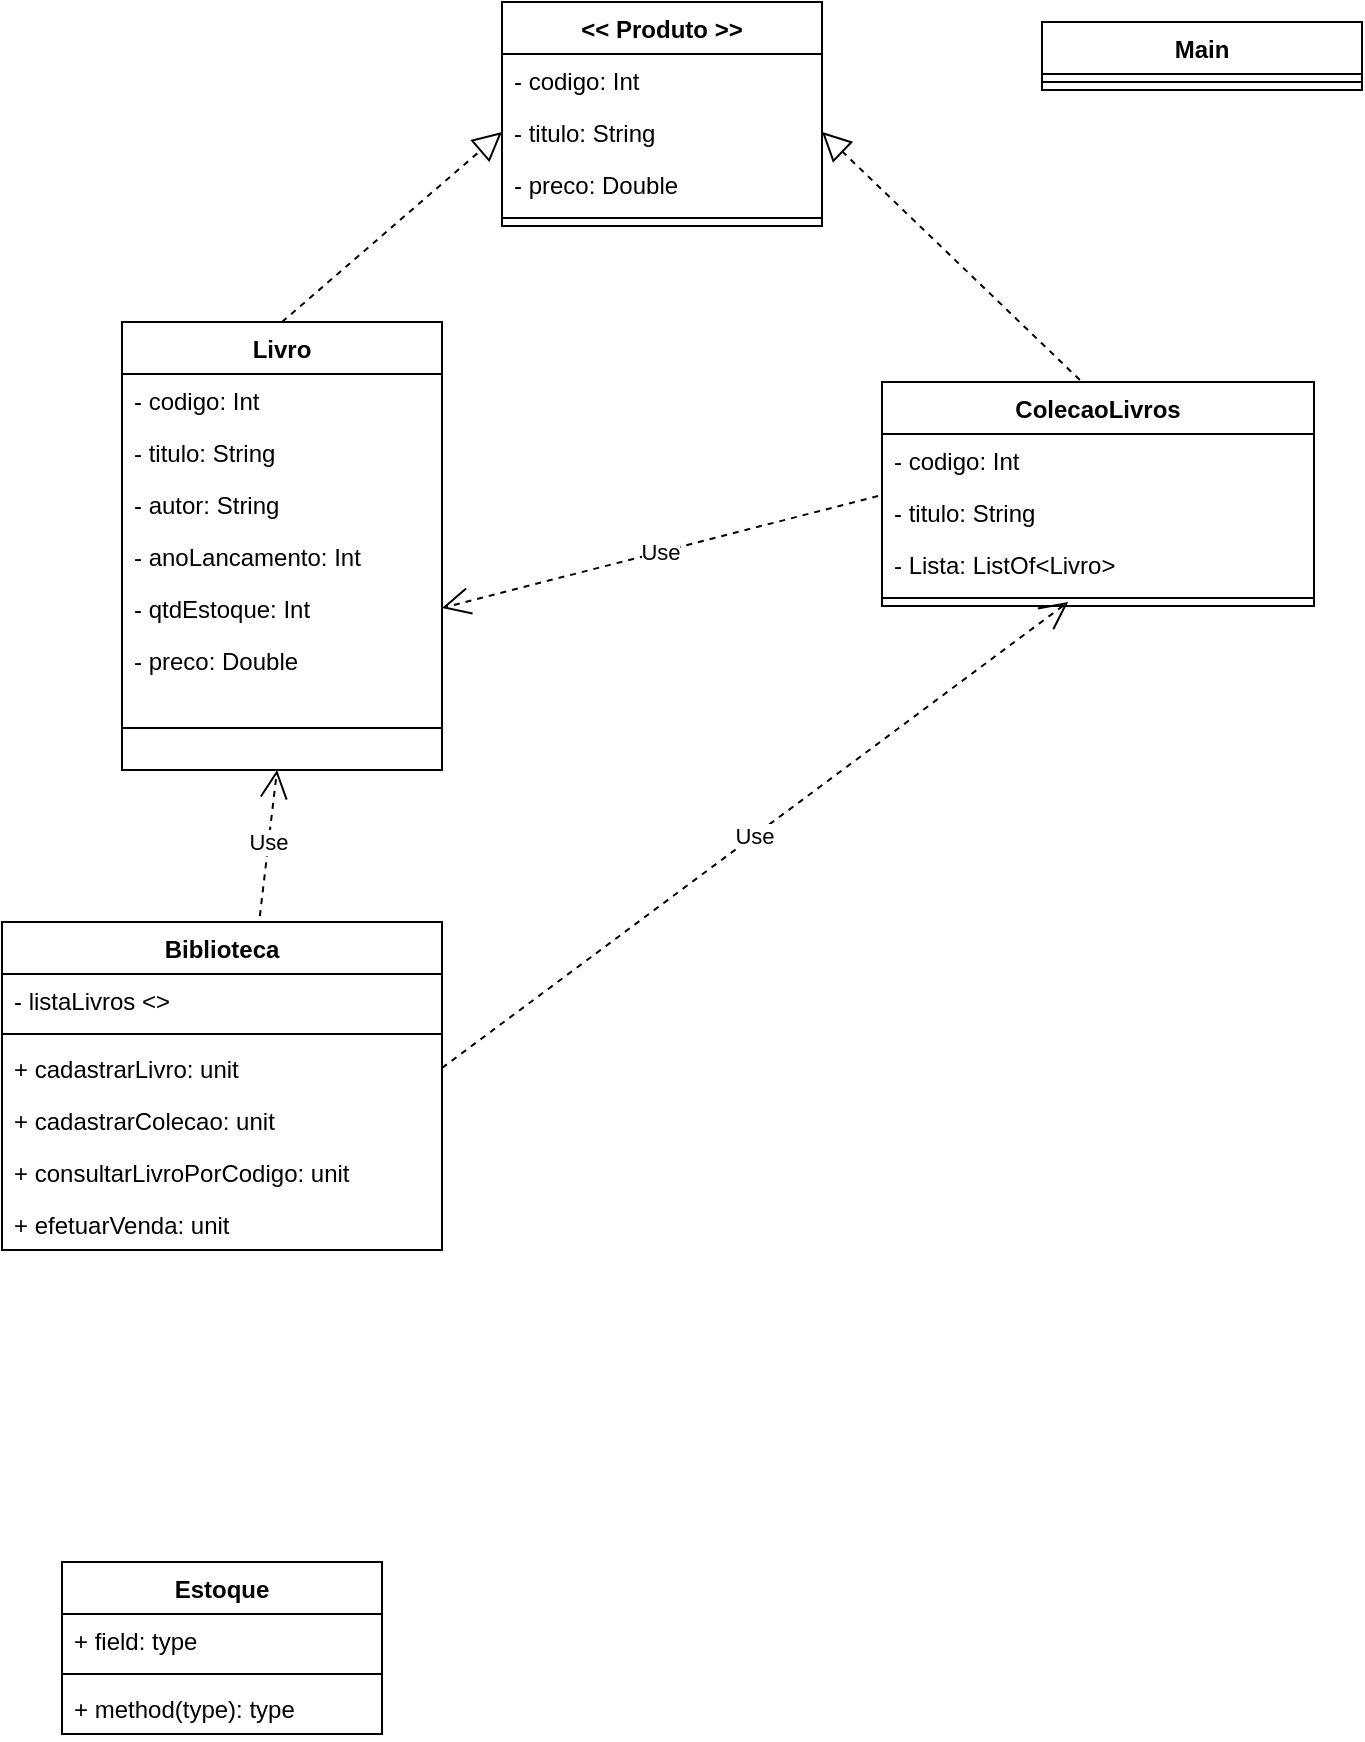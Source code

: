 <mxfile version="13.7.5" type="device"><diagram id="s21Q9LMhCyucz-MOBnfG" name="Page-1"><mxGraphModel dx="1422" dy="762" grid="1" gridSize="10" guides="1" tooltips="1" connect="1" arrows="1" fold="1" page="1" pageScale="1" pageWidth="827" pageHeight="1169" math="0" shadow="0"><root><mxCell id="0"/><mxCell id="1" parent="0"/><mxCell id="m0A5NhJuMgLVIXVfR278-21" value="Use" style="endArrow=open;endSize=12;dashed=1;html=1;exitX=0.586;exitY=-0.018;exitDx=0;exitDy=0;exitPerimeter=0;" edge="1" parent="1" source="m0A5NhJuMgLVIXVfR278-14" target="m0A5NhJuMgLVIXVfR278-3"><mxGeometry width="160" relative="1" as="geometry"><mxPoint x="180" y="500" as="sourcePoint"/><mxPoint x="130" y="470" as="targetPoint"/></mxGeometry></mxCell><mxCell id="m0A5NhJuMgLVIXVfR278-26" value="Use" style="endArrow=open;endSize=12;dashed=1;html=1;exitX=-0.009;exitY=0.192;exitDx=0;exitDy=0;exitPerimeter=0;entryX=1;entryY=0.5;entryDx=0;entryDy=0;" edge="1" parent="1" source="m0A5NhJuMgLVIXVfR278-28" target="m0A5NhJuMgLVIXVfR278-12"><mxGeometry width="160" relative="1" as="geometry"><mxPoint x="560" y="433" as="sourcePoint"/><mxPoint x="400" y="456.99" as="targetPoint"/></mxGeometry></mxCell><mxCell id="m0A5NhJuMgLVIXVfR278-27" value="Use" style="endArrow=open;endSize=12;dashed=1;html=1;entryX=0.431;entryY=0.75;entryDx=0;entryDy=0;exitX=1;exitY=0.5;exitDx=0;exitDy=0;entryPerimeter=0;" edge="1" parent="1" source="m0A5NhJuMgLVIXVfR278-17" target="m0A5NhJuMgLVIXVfR278-24"><mxGeometry width="160" relative="1" as="geometry"><mxPoint x="700" y="573" as="sourcePoint"/><mxPoint x="540" y="596.99" as="targetPoint"/></mxGeometry></mxCell><mxCell id="m0A5NhJuMgLVIXVfR278-47" value="" style="endArrow=block;dashed=1;endFill=0;endSize=12;html=1;exitX=0.5;exitY=0;exitDx=0;exitDy=0;entryX=0;entryY=0.5;entryDx=0;entryDy=0;" edge="1" parent="1" source="m0A5NhJuMgLVIXVfR278-1" target="m0A5NhJuMgLVIXVfR278-42"><mxGeometry width="160" relative="1" as="geometry"><mxPoint x="230" y="240" as="sourcePoint"/><mxPoint x="170" y="130" as="targetPoint"/></mxGeometry></mxCell><mxCell id="m0A5NhJuMgLVIXVfR278-49" value="" style="endArrow=block;dashed=1;endFill=0;endSize=12;html=1;exitX=0.458;exitY=-0.009;exitDx=0;exitDy=0;exitPerimeter=0;entryX=1;entryY=0.5;entryDx=0;entryDy=0;" edge="1" parent="1" source="m0A5NhJuMgLVIXVfR278-22" target="m0A5NhJuMgLVIXVfR278-42"><mxGeometry width="160" relative="1" as="geometry"><mxPoint x="620" y="150" as="sourcePoint"/><mxPoint x="630" y="160" as="targetPoint"/></mxGeometry></mxCell><mxCell id="m0A5NhJuMgLVIXVfR278-30" value="Main" style="swimlane;fontStyle=1;align=center;verticalAlign=top;childLayout=stackLayout;horizontal=1;startSize=26;horizontalStack=0;resizeParent=1;resizeParentMax=0;resizeLast=0;collapsible=1;marginBottom=0;" vertex="1" parent="1"><mxGeometry x="580" y="60" width="160" height="34" as="geometry"/></mxCell><mxCell id="m0A5NhJuMgLVIXVfR278-32" value="" style="line;strokeWidth=1;fillColor=none;align=left;verticalAlign=middle;spacingTop=-1;spacingLeft=3;spacingRight=3;rotatable=0;labelPosition=right;points=[];portConstraint=eastwest;" vertex="1" parent="m0A5NhJuMgLVIXVfR278-30"><mxGeometry y="26" width="160" height="8" as="geometry"/></mxCell><mxCell id="m0A5NhJuMgLVIXVfR278-38" value="&lt;&lt; Produto &gt;&gt;" style="swimlane;fontStyle=1;align=center;verticalAlign=top;childLayout=stackLayout;horizontal=1;startSize=26;horizontalStack=0;resizeParent=1;resizeParentMax=0;resizeLast=0;collapsible=1;marginBottom=0;" vertex="1" parent="1"><mxGeometry x="310" y="50" width="160" height="112" as="geometry"/></mxCell><mxCell id="m0A5NhJuMgLVIXVfR278-39" value="- codigo: Int" style="text;strokeColor=none;fillColor=none;align=left;verticalAlign=top;spacingLeft=4;spacingRight=4;overflow=hidden;rotatable=0;points=[[0,0.5],[1,0.5]];portConstraint=eastwest;" vertex="1" parent="m0A5NhJuMgLVIXVfR278-38"><mxGeometry y="26" width="160" height="26" as="geometry"/></mxCell><mxCell id="m0A5NhJuMgLVIXVfR278-42" value="- titulo: String" style="text;strokeColor=none;fillColor=none;align=left;verticalAlign=top;spacingLeft=4;spacingRight=4;overflow=hidden;rotatable=0;points=[[0,0.5],[1,0.5]];portConstraint=eastwest;" vertex="1" parent="m0A5NhJuMgLVIXVfR278-38"><mxGeometry y="52" width="160" height="26" as="geometry"/></mxCell><mxCell id="m0A5NhJuMgLVIXVfR278-43" value="- preco: Double" style="text;strokeColor=none;fillColor=none;align=left;verticalAlign=top;spacingLeft=4;spacingRight=4;overflow=hidden;rotatable=0;points=[[0,0.5],[1,0.5]];portConstraint=eastwest;" vertex="1" parent="m0A5NhJuMgLVIXVfR278-38"><mxGeometry y="78" width="160" height="26" as="geometry"/></mxCell><mxCell id="m0A5NhJuMgLVIXVfR278-40" value="" style="line;strokeWidth=1;fillColor=none;align=left;verticalAlign=middle;spacingTop=-1;spacingLeft=3;spacingRight=3;rotatable=0;labelPosition=right;points=[];portConstraint=eastwest;" vertex="1" parent="m0A5NhJuMgLVIXVfR278-38"><mxGeometry y="104" width="160" height="8" as="geometry"/></mxCell><mxCell id="m0A5NhJuMgLVIXVfR278-34" value="Estoque" style="swimlane;fontStyle=1;align=center;verticalAlign=top;childLayout=stackLayout;horizontal=1;startSize=26;horizontalStack=0;resizeParent=1;resizeParentMax=0;resizeLast=0;collapsible=1;marginBottom=0;" vertex="1" parent="1"><mxGeometry x="90" y="830" width="160" height="86" as="geometry"/></mxCell><mxCell id="m0A5NhJuMgLVIXVfR278-35" value="+ field: type" style="text;strokeColor=none;fillColor=none;align=left;verticalAlign=top;spacingLeft=4;spacingRight=4;overflow=hidden;rotatable=0;points=[[0,0.5],[1,0.5]];portConstraint=eastwest;" vertex="1" parent="m0A5NhJuMgLVIXVfR278-34"><mxGeometry y="26" width="160" height="26" as="geometry"/></mxCell><mxCell id="m0A5NhJuMgLVIXVfR278-36" value="" style="line;strokeWidth=1;fillColor=none;align=left;verticalAlign=middle;spacingTop=-1;spacingLeft=3;spacingRight=3;rotatable=0;labelPosition=right;points=[];portConstraint=eastwest;" vertex="1" parent="m0A5NhJuMgLVIXVfR278-34"><mxGeometry y="52" width="160" height="8" as="geometry"/></mxCell><mxCell id="m0A5NhJuMgLVIXVfR278-37" value="+ method(type): type" style="text;strokeColor=none;fillColor=none;align=left;verticalAlign=top;spacingLeft=4;spacingRight=4;overflow=hidden;rotatable=0;points=[[0,0.5],[1,0.5]];portConstraint=eastwest;" vertex="1" parent="m0A5NhJuMgLVIXVfR278-34"><mxGeometry y="60" width="160" height="26" as="geometry"/></mxCell><mxCell id="m0A5NhJuMgLVIXVfR278-22" value="ColecaoLivros" style="swimlane;fontStyle=1;align=center;verticalAlign=top;childLayout=stackLayout;horizontal=1;startSize=26;horizontalStack=0;resizeParent=1;resizeParentMax=0;resizeLast=0;collapsible=1;marginBottom=0;" vertex="1" parent="1"><mxGeometry x="500" y="240" width="216" height="112" as="geometry"/></mxCell><mxCell id="m0A5NhJuMgLVIXVfR278-23" value="- codigo: Int" style="text;strokeColor=none;fillColor=none;align=left;verticalAlign=top;spacingLeft=4;spacingRight=4;overflow=hidden;rotatable=0;points=[[0,0.5],[1,0.5]];portConstraint=eastwest;" vertex="1" parent="m0A5NhJuMgLVIXVfR278-22"><mxGeometry y="26" width="216" height="26" as="geometry"/></mxCell><mxCell id="m0A5NhJuMgLVIXVfR278-28" value="- titulo: String" style="text;strokeColor=none;fillColor=none;align=left;verticalAlign=top;spacingLeft=4;spacingRight=4;overflow=hidden;rotatable=0;points=[[0,0.5],[1,0.5]];portConstraint=eastwest;" vertex="1" parent="m0A5NhJuMgLVIXVfR278-22"><mxGeometry y="52" width="216" height="26" as="geometry"/></mxCell><mxCell id="m0A5NhJuMgLVIXVfR278-29" value="- Lista: ListOf&lt;Livro&gt;" style="text;strokeColor=none;fillColor=none;align=left;verticalAlign=top;spacingLeft=4;spacingRight=4;overflow=hidden;rotatable=0;points=[[0,0.5],[1,0.5]];portConstraint=eastwest;" vertex="1" parent="m0A5NhJuMgLVIXVfR278-22"><mxGeometry y="78" width="216" height="26" as="geometry"/></mxCell><mxCell id="m0A5NhJuMgLVIXVfR278-24" value="" style="line;strokeWidth=1;fillColor=none;align=left;verticalAlign=middle;spacingTop=-1;spacingLeft=3;spacingRight=3;rotatable=0;labelPosition=right;points=[];portConstraint=eastwest;" vertex="1" parent="m0A5NhJuMgLVIXVfR278-22"><mxGeometry y="104" width="216" height="8" as="geometry"/></mxCell><mxCell id="m0A5NhJuMgLVIXVfR278-1" value="Livro" style="swimlane;fontStyle=1;align=center;verticalAlign=top;childLayout=stackLayout;horizontal=1;startSize=26;horizontalStack=0;resizeParent=1;resizeParentMax=0;resizeLast=0;collapsible=1;marginBottom=0;" vertex="1" parent="1"><mxGeometry x="120" y="210" width="160" height="224" as="geometry"/></mxCell><mxCell id="m0A5NhJuMgLVIXVfR278-2" value="- codigo: Int" style="text;strokeColor=none;fillColor=none;align=left;verticalAlign=top;spacingLeft=4;spacingRight=4;overflow=hidden;rotatable=0;points=[[0,0.5],[1,0.5]];portConstraint=eastwest;" vertex="1" parent="m0A5NhJuMgLVIXVfR278-1"><mxGeometry y="26" width="160" height="26" as="geometry"/></mxCell><mxCell id="m0A5NhJuMgLVIXVfR278-8" value="- titulo: String" style="text;strokeColor=none;fillColor=none;align=left;verticalAlign=top;spacingLeft=4;spacingRight=4;overflow=hidden;rotatable=0;points=[[0,0.5],[1,0.5]];portConstraint=eastwest;" vertex="1" parent="m0A5NhJuMgLVIXVfR278-1"><mxGeometry y="52" width="160" height="26" as="geometry"/></mxCell><mxCell id="m0A5NhJuMgLVIXVfR278-9" value="- autor: String" style="text;strokeColor=none;fillColor=none;align=left;verticalAlign=top;spacingLeft=4;spacingRight=4;overflow=hidden;rotatable=0;points=[[0,0.5],[1,0.5]];portConstraint=eastwest;" vertex="1" parent="m0A5NhJuMgLVIXVfR278-1"><mxGeometry y="78" width="160" height="26" as="geometry"/></mxCell><mxCell id="m0A5NhJuMgLVIXVfR278-10" value="- anoLancamento: Int" style="text;strokeColor=none;fillColor=none;align=left;verticalAlign=top;spacingLeft=4;spacingRight=4;overflow=hidden;rotatable=0;points=[[0,0.5],[1,0.5]];portConstraint=eastwest;" vertex="1" parent="m0A5NhJuMgLVIXVfR278-1"><mxGeometry y="104" width="160" height="26" as="geometry"/></mxCell><mxCell id="m0A5NhJuMgLVIXVfR278-12" value="- qtdEstoque: Int" style="text;strokeColor=none;fillColor=none;align=left;verticalAlign=top;spacingLeft=4;spacingRight=4;overflow=hidden;rotatable=0;points=[[0,0.5],[1,0.5]];portConstraint=eastwest;" vertex="1" parent="m0A5NhJuMgLVIXVfR278-1"><mxGeometry y="130" width="160" height="26" as="geometry"/></mxCell><mxCell id="m0A5NhJuMgLVIXVfR278-13" value="- preco: Double" style="text;strokeColor=none;fillColor=none;align=left;verticalAlign=top;spacingLeft=4;spacingRight=4;overflow=hidden;rotatable=0;points=[[0,0.5],[1,0.5]];portConstraint=eastwest;" vertex="1" parent="m0A5NhJuMgLVIXVfR278-1"><mxGeometry y="156" width="160" height="26" as="geometry"/></mxCell><mxCell id="m0A5NhJuMgLVIXVfR278-3" value="" style="line;strokeWidth=1;fillColor=none;align=left;verticalAlign=middle;spacingTop=-1;spacingLeft=3;spacingRight=3;rotatable=0;labelPosition=right;points=[];portConstraint=eastwest;" vertex="1" parent="m0A5NhJuMgLVIXVfR278-1"><mxGeometry y="182" width="160" height="42" as="geometry"/></mxCell><mxCell id="m0A5NhJuMgLVIXVfR278-14" value="Biblioteca" style="swimlane;fontStyle=1;align=center;verticalAlign=top;childLayout=stackLayout;horizontal=1;startSize=26;horizontalStack=0;resizeParent=1;resizeParentMax=0;resizeLast=0;collapsible=1;marginBottom=0;" vertex="1" parent="1"><mxGeometry x="60" y="510" width="220" height="164" as="geometry"/></mxCell><mxCell id="m0A5NhJuMgLVIXVfR278-15" value="- listaLivros &lt;&gt;" style="text;strokeColor=none;fillColor=none;align=left;verticalAlign=top;spacingLeft=4;spacingRight=4;overflow=hidden;rotatable=0;points=[[0,0.5],[1,0.5]];portConstraint=eastwest;" vertex="1" parent="m0A5NhJuMgLVIXVfR278-14"><mxGeometry y="26" width="220" height="26" as="geometry"/></mxCell><mxCell id="m0A5NhJuMgLVIXVfR278-16" value="" style="line;strokeWidth=1;fillColor=none;align=left;verticalAlign=middle;spacingTop=-1;spacingLeft=3;spacingRight=3;rotatable=0;labelPosition=right;points=[];portConstraint=eastwest;" vertex="1" parent="m0A5NhJuMgLVIXVfR278-14"><mxGeometry y="52" width="220" height="8" as="geometry"/></mxCell><mxCell id="m0A5NhJuMgLVIXVfR278-17" value="+ cadastrarLivro: unit" style="text;strokeColor=none;fillColor=none;align=left;verticalAlign=top;spacingLeft=4;spacingRight=4;overflow=hidden;rotatable=0;points=[[0,0.5],[1,0.5]];portConstraint=eastwest;" vertex="1" parent="m0A5NhJuMgLVIXVfR278-14"><mxGeometry y="60" width="220" height="26" as="geometry"/></mxCell><mxCell id="m0A5NhJuMgLVIXVfR278-18" value="+ cadastrarColecao: unit" style="text;strokeColor=none;fillColor=none;align=left;verticalAlign=top;spacingLeft=4;spacingRight=4;overflow=hidden;rotatable=0;points=[[0,0.5],[1,0.5]];portConstraint=eastwest;" vertex="1" parent="m0A5NhJuMgLVIXVfR278-14"><mxGeometry y="86" width="220" height="26" as="geometry"/></mxCell><mxCell id="m0A5NhJuMgLVIXVfR278-19" value="+ consultarLivroPorCodigo: unit" style="text;strokeColor=none;fillColor=none;align=left;verticalAlign=top;spacingLeft=4;spacingRight=4;overflow=hidden;rotatable=0;points=[[0,0.5],[1,0.5]];portConstraint=eastwest;" vertex="1" parent="m0A5NhJuMgLVIXVfR278-14"><mxGeometry y="112" width="220" height="26" as="geometry"/></mxCell><mxCell id="m0A5NhJuMgLVIXVfR278-20" value="+ efetuarVenda: unit" style="text;strokeColor=none;fillColor=none;align=left;verticalAlign=top;spacingLeft=4;spacingRight=4;overflow=hidden;rotatable=0;points=[[0,0.5],[1,0.5]];portConstraint=eastwest;" vertex="1" parent="m0A5NhJuMgLVIXVfR278-14"><mxGeometry y="138" width="220" height="26" as="geometry"/></mxCell></root></mxGraphModel></diagram></mxfile>